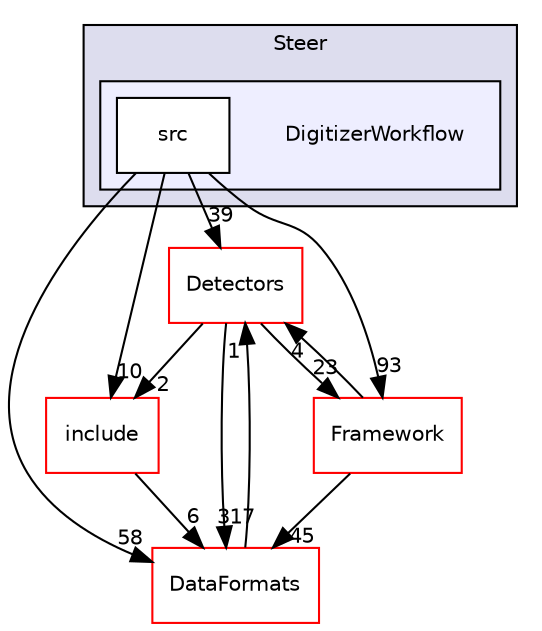 digraph "/home/travis/build/AliceO2Group/AliceO2/Steer/DigitizerWorkflow" {
  bgcolor=transparent;
  compound=true
  node [ fontsize="10", fontname="Helvetica"];
  edge [ labelfontsize="10", labelfontname="Helvetica"];
  subgraph clusterdir_40b4a122691869ee86baf7f2711ed718 {
    graph [ bgcolor="#ddddee", pencolor="black", label="Steer" fontname="Helvetica", fontsize="10", URL="dir_40b4a122691869ee86baf7f2711ed718.html"]
  subgraph clusterdir_a195a20aec66d1e163ba7321e47c9d6e {
    graph [ bgcolor="#eeeeff", pencolor="black", label="" URL="dir_a195a20aec66d1e163ba7321e47c9d6e.html"];
    dir_a195a20aec66d1e163ba7321e47c9d6e [shape=plaintext label="DigitizerWorkflow"];
    dir_86a20ab9c6baa8064a451e42ec4f4dc0 [shape=box label="src" color="black" fillcolor="white" style="filled" URL="dir_86a20ab9c6baa8064a451e42ec4f4dc0.html"];
  }
  }
  dir_051dca18e802f8e9474f2e30d29c04e0 [shape=box label="Detectors" color="red" URL="dir_051dca18e802f8e9474f2e30d29c04e0.html"];
  dir_a1435872ec32250c24e4b9798bc29a35 [shape=box label="include" color="red" URL="dir_a1435872ec32250c24e4b9798bc29a35.html"];
  dir_bcbb2cf9a3d3d83e5515c82071a07177 [shape=box label="Framework" color="red" URL="dir_bcbb2cf9a3d3d83e5515c82071a07177.html"];
  dir_2171f7ec022c5423887b07c69b2f5b48 [shape=box label="DataFormats" color="red" URL="dir_2171f7ec022c5423887b07c69b2f5b48.html"];
  dir_051dca18e802f8e9474f2e30d29c04e0->dir_a1435872ec32250c24e4b9798bc29a35 [headlabel="2", labeldistance=1.5 headhref="dir_000028_000434.html"];
  dir_051dca18e802f8e9474f2e30d29c04e0->dir_bcbb2cf9a3d3d83e5515c82071a07177 [headlabel="23", labeldistance=1.5 headhref="dir_000028_000035.html"];
  dir_051dca18e802f8e9474f2e30d29c04e0->dir_2171f7ec022c5423887b07c69b2f5b48 [headlabel="317", labeldistance=1.5 headhref="dir_000028_000054.html"];
  dir_86a20ab9c6baa8064a451e42ec4f4dc0->dir_051dca18e802f8e9474f2e30d29c04e0 [headlabel="39", labeldistance=1.5 headhref="dir_000433_000028.html"];
  dir_86a20ab9c6baa8064a451e42ec4f4dc0->dir_a1435872ec32250c24e4b9798bc29a35 [headlabel="10", labeldistance=1.5 headhref="dir_000433_000434.html"];
  dir_86a20ab9c6baa8064a451e42ec4f4dc0->dir_bcbb2cf9a3d3d83e5515c82071a07177 [headlabel="93", labeldistance=1.5 headhref="dir_000433_000035.html"];
  dir_86a20ab9c6baa8064a451e42ec4f4dc0->dir_2171f7ec022c5423887b07c69b2f5b48 [headlabel="58", labeldistance=1.5 headhref="dir_000433_000054.html"];
  dir_a1435872ec32250c24e4b9798bc29a35->dir_2171f7ec022c5423887b07c69b2f5b48 [headlabel="6", labeldistance=1.5 headhref="dir_000434_000054.html"];
  dir_bcbb2cf9a3d3d83e5515c82071a07177->dir_051dca18e802f8e9474f2e30d29c04e0 [headlabel="4", labeldistance=1.5 headhref="dir_000035_000028.html"];
  dir_bcbb2cf9a3d3d83e5515c82071a07177->dir_2171f7ec022c5423887b07c69b2f5b48 [headlabel="45", labeldistance=1.5 headhref="dir_000035_000054.html"];
  dir_2171f7ec022c5423887b07c69b2f5b48->dir_051dca18e802f8e9474f2e30d29c04e0 [headlabel="1", labeldistance=1.5 headhref="dir_000054_000028.html"];
}

